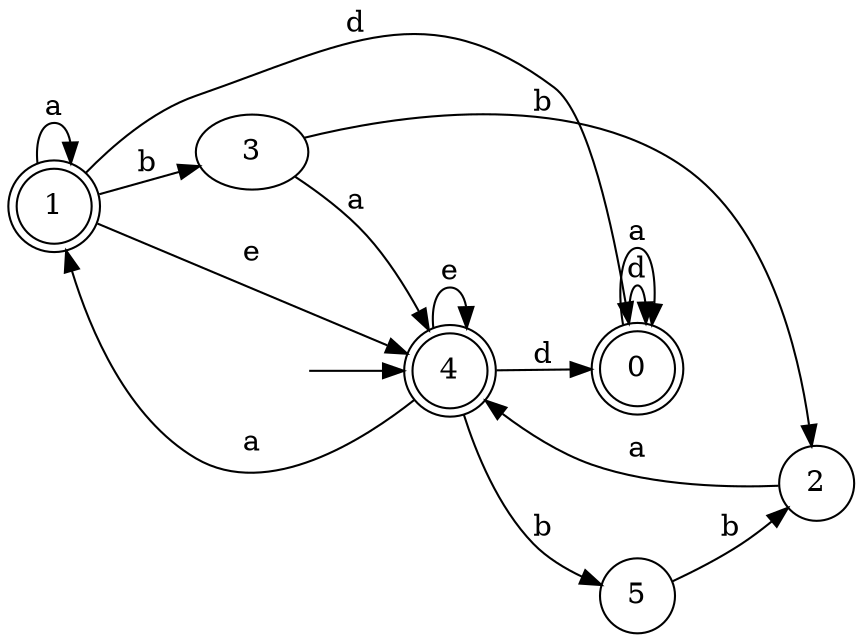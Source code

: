 digraph Automaton {
  rankdir = LR;
0 [shape=doublecircle]; 
  0 -> 0 [label="d"];
  0 -> 0 [label="a"];
1 [shape=doublecircle]; 
  1 -> 0 [label="d"];
  1 -> 1 [label="a"];
  1 -> 4 [label="e"];
  1 -> 3 [label="b"];
node [shape=circle];
  2 -> 4 [label="a"];
node [shape=circle];
  3 -> 4 [label="a"];
  3 -> 2 [label="b"];
4 [shape=doublecircle]; 
  initial [shape=plaintext,label=""];
  initial -> 4
  4 -> 0 [label="d"];
  4 -> 1 [label="a"];
  4 -> 4 [label="e"];
  4 -> 5 [label="b"];
node [shape=circle];
  5 -> 2 [label="b"];
}

